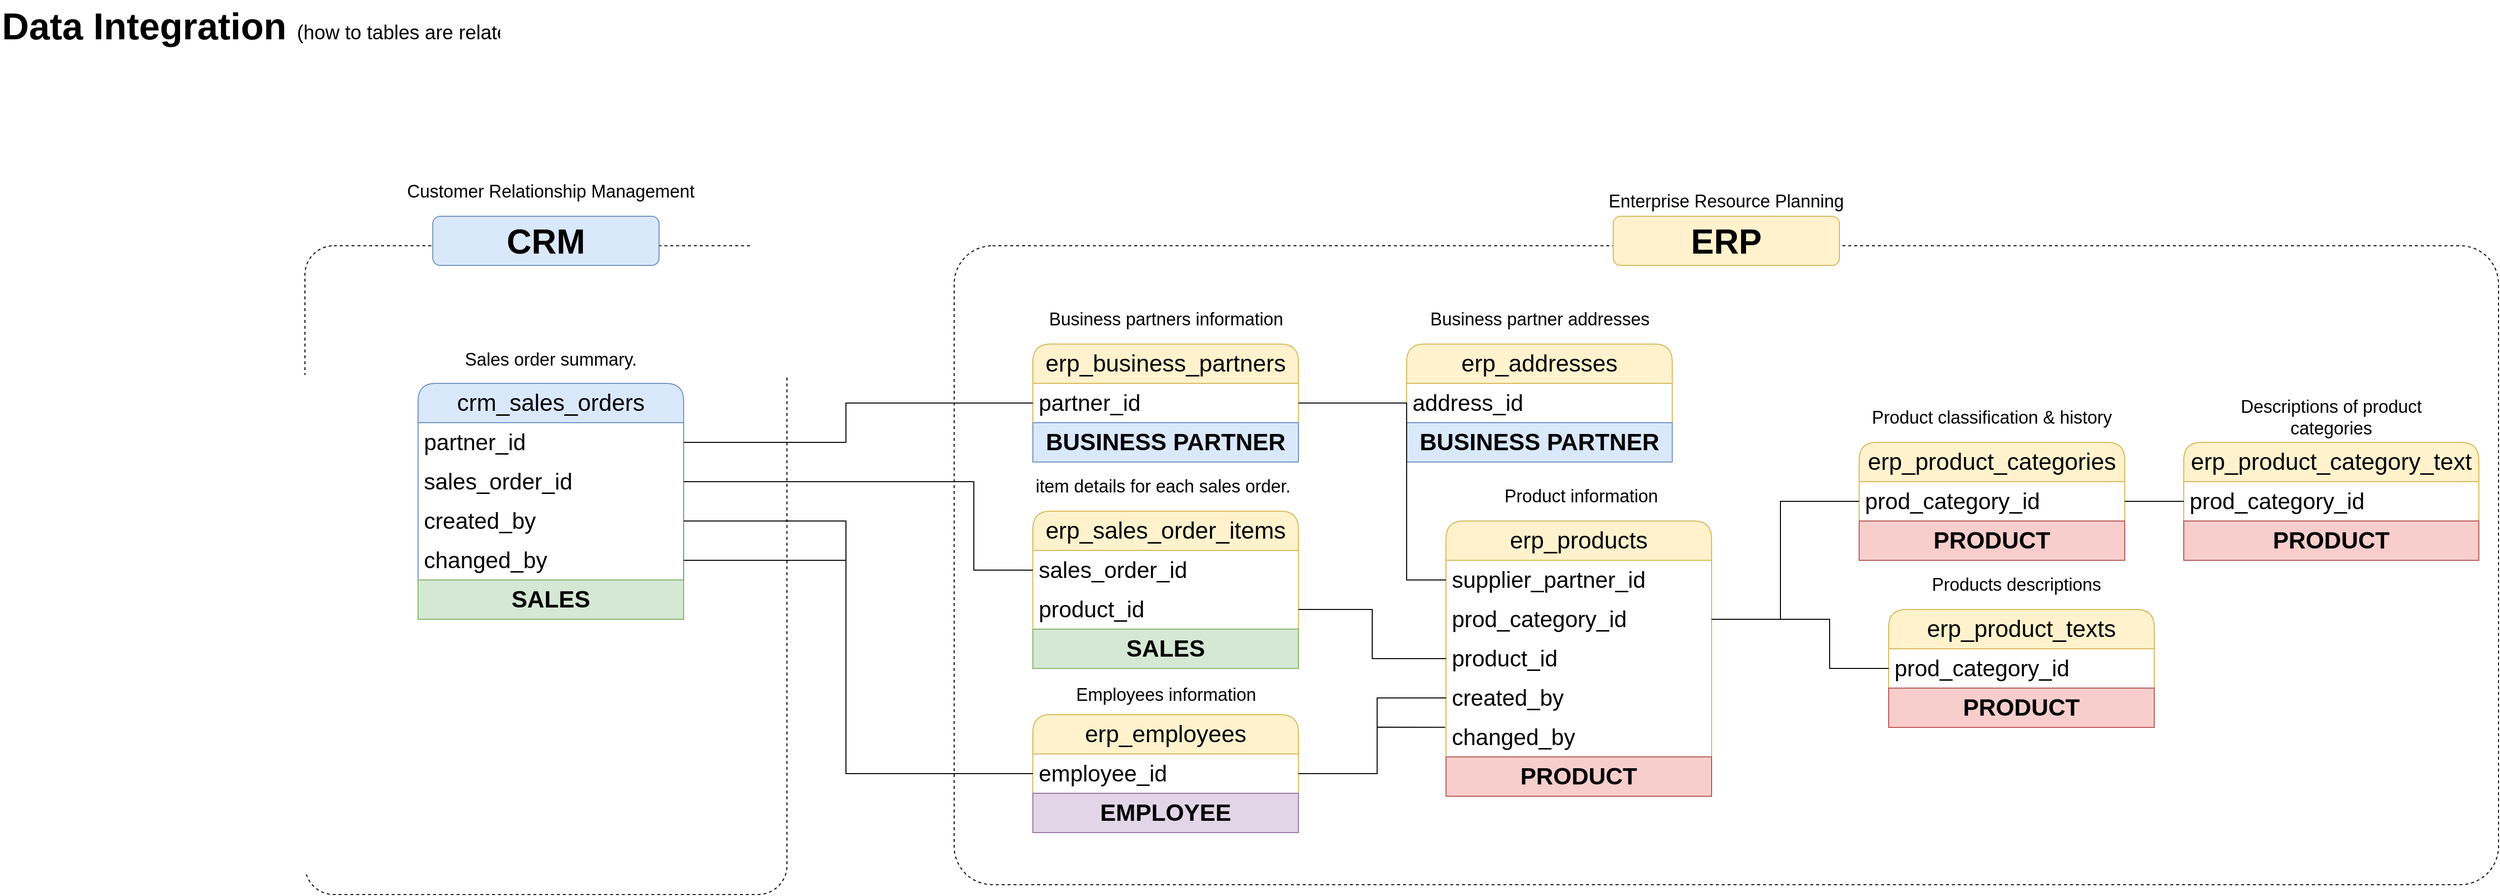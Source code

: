 <mxfile version="26.1.3">
  <diagram name="CRM &amp; ERP" id="hLIjLHAYCb3o381HsihC">
    <mxGraphModel grid="1" page="1" gridSize="10" guides="1" tooltips="1" connect="1" arrows="1" fold="1" pageScale="1" pageWidth="1920" pageHeight="1200" math="0" shadow="0">
      <root>
        <mxCell id="3UP7FawPSVQ9M-GqKKiO-0" />
        <mxCell id="3UP7FawPSVQ9M-GqKKiO-1" parent="3UP7FawPSVQ9M-GqKKiO-0" />
        <mxCell id="gd-LYYQTuDr1hK2L6fpe-44" value="" style="rounded=1;whiteSpace=wrap;html=1;arcSize=6;fillColor=none;dashed=1;" vertex="1" parent="3UP7FawPSVQ9M-GqKKiO-1">
          <mxGeometry x="340" y="-910" width="490" height="660" as="geometry" />
        </mxCell>
        <mxCell id="gd-LYYQTuDr1hK2L6fpe-46" value="" style="rounded=1;whiteSpace=wrap;html=1;arcSize=6;fillColor=none;dashed=1;" vertex="1" parent="3UP7FawPSVQ9M-GqKKiO-1">
          <mxGeometry x="1000" y="-910" width="1570" height="650" as="geometry" />
        </mxCell>
        <mxCell id="3UP7FawPSVQ9M-GqKKiO-40" value="&lt;font style=&quot;&quot;&gt;&lt;b&gt;Data Integration&amp;nbsp;&lt;/b&gt;&lt;font style=&quot;font-size: 20px;&quot;&gt;(how to tables are related)&lt;/font&gt;&lt;br style=&quot;font-size: 38px;&quot;&gt;&lt;/font&gt;" style="text;html=1;strokeColor=none;fillColor=none;align=left;verticalAlign=middle;whiteSpace=wrap;rounded=1;fontSize=38;fontFamily=Helvetica;" vertex="1" parent="3UP7FawPSVQ9M-GqKKiO-1">
          <mxGeometry x="30" y="-1160" width="770" height="54" as="geometry" />
        </mxCell>
        <mxCell id="gd-LYYQTuDr1hK2L6fpe-45" value="&lt;font style=&quot;font-size: 35px;&quot;&gt;&lt;b&gt;CRM&lt;/b&gt;&lt;/font&gt;" style="rounded=1;whiteSpace=wrap;html=1;fillColor=#dae8fc;strokeColor=#6c8ebf;" vertex="1" parent="3UP7FawPSVQ9M-GqKKiO-1">
          <mxGeometry x="470" y="-940" width="230" height="50" as="geometry" />
        </mxCell>
        <mxCell id="gd-LYYQTuDr1hK2L6fpe-47" value="&lt;font style=&quot;font-size: 35px;&quot;&gt;&lt;b&gt;ERP&lt;/b&gt;&lt;/font&gt;" style="rounded=1;whiteSpace=wrap;html=1;fillColor=#fff2cc;strokeColor=#d6b656;" vertex="1" parent="3UP7FawPSVQ9M-GqKKiO-1">
          <mxGeometry x="1670" y="-940" width="230" height="50" as="geometry" />
        </mxCell>
        <mxCell id="ewpIsNDN0GunfStNLF3E-1" value="&lt;font style=&quot;font-size: 18px;&quot;&gt;Customer Relationship Management&lt;/font&gt;" style="text;html=1;strokeColor=none;fillColor=none;align=center;verticalAlign=middle;whiteSpace=wrap;rounded=0;fontSize=18;" vertex="1" parent="3UP7FawPSVQ9M-GqKKiO-1">
          <mxGeometry x="410" y="-980" width="360" height="30" as="geometry" />
        </mxCell>
        <mxCell id="ewpIsNDN0GunfStNLF3E-2" value="&lt;font style=&quot;font-size: 18px;&quot;&gt;Enterprise Resource Planning&lt;/font&gt;" style="text;html=1;strokeColor=none;fillColor=none;align=center;verticalAlign=middle;whiteSpace=wrap;rounded=0;fontSize=18;" vertex="1" parent="3UP7FawPSVQ9M-GqKKiO-1">
          <mxGeometry x="1605" y="-970" width="360" height="30" as="geometry" />
        </mxCell>
        <mxCell id="auUgzY_PMX-vAND9uBgH-4" value="erp_business_partners" style="swimlane;fontStyle=0;childLayout=stackLayout;horizontal=1;startSize=40;horizontalStack=0;resizeParent=1;resizeParentMax=0;resizeLast=0;collapsible=1;marginBottom=0;whiteSpace=wrap;html=1;rounded=1;fillColor=#fff2cc;strokeColor=#d6b656;fontSize=24;" vertex="1" parent="3UP7FawPSVQ9M-GqKKiO-1">
          <mxGeometry x="1080" y="-810" width="270" height="120" as="geometry" />
        </mxCell>
        <mxCell id="auUgzY_PMX-vAND9uBgH-5" value="partner_id" style="text;strokeColor=none;fillColor=none;align=left;verticalAlign=middle;spacingLeft=4;spacingRight=4;overflow=hidden;points=[[0,0.5],[1,0.5]];portConstraint=eastwest;rotatable=0;whiteSpace=wrap;html=1;fontSize=23;" vertex="1" parent="auUgzY_PMX-vAND9uBgH-4">
          <mxGeometry y="40" width="270" height="40" as="geometry" />
        </mxCell>
        <mxCell id="7fCkenw9OyGMZ3_PtRmy-8" value="&lt;font style=&quot;font-size: 24px;&quot;&gt;&lt;b&gt;BUSINESS PARTNER&lt;/b&gt;&lt;/font&gt;" style="rounded=0;whiteSpace=wrap;html=1;fillColor=#dae8fc;strokeColor=#6c8ebf;" vertex="1" parent="auUgzY_PMX-vAND9uBgH-4">
          <mxGeometry y="80" width="270" height="40" as="geometry" />
        </mxCell>
        <mxCell id="auUgzY_PMX-vAND9uBgH-8" value="erp_products" style="swimlane;fontStyle=0;childLayout=stackLayout;horizontal=1;startSize=40;horizontalStack=0;resizeParent=1;resizeParentMax=0;resizeLast=0;collapsible=1;marginBottom=0;whiteSpace=wrap;html=1;rounded=1;fillColor=#fff2cc;strokeColor=#d6b656;fontSize=24;" vertex="1" parent="3UP7FawPSVQ9M-GqKKiO-1">
          <mxGeometry x="1500" y="-630" width="270" height="280" as="geometry" />
        </mxCell>
        <mxCell id="auUgzY_PMX-vAND9uBgH-12" value="supplier_partner_id" style="text;strokeColor=none;fillColor=none;align=left;verticalAlign=middle;spacingLeft=4;spacingRight=4;overflow=hidden;points=[[0,0.5],[1,0.5]];portConstraint=eastwest;rotatable=0;whiteSpace=wrap;html=1;fontSize=23;" vertex="1" parent="auUgzY_PMX-vAND9uBgH-8">
          <mxGeometry y="40" width="270" height="40" as="geometry" />
        </mxCell>
        <mxCell id="auUgzY_PMX-vAND9uBgH-9" value="prod_category_id" style="text;strokeColor=none;fillColor=none;align=left;verticalAlign=middle;spacingLeft=4;spacingRight=4;overflow=hidden;points=[[0,0.5],[1,0.5]];portConstraint=eastwest;rotatable=0;whiteSpace=wrap;html=1;fontSize=23;" vertex="1" parent="auUgzY_PMX-vAND9uBgH-8">
          <mxGeometry y="80" width="270" height="40" as="geometry" />
        </mxCell>
        <mxCell id="auUgzY_PMX-vAND9uBgH-10" value="product_id" style="text;strokeColor=none;fillColor=none;align=left;verticalAlign=middle;spacingLeft=4;spacingRight=4;overflow=hidden;points=[[0,0.5],[1,0.5]];portConstraint=eastwest;rotatable=0;whiteSpace=wrap;html=1;fontSize=23;" vertex="1" parent="auUgzY_PMX-vAND9uBgH-8">
          <mxGeometry y="120" width="270" height="40" as="geometry" />
        </mxCell>
        <mxCell id="sGkrU96Hlo-Jg_bifWnj-12" value="created_by" style="text;strokeColor=none;fillColor=none;align=left;verticalAlign=middle;spacingLeft=4;spacingRight=4;overflow=hidden;points=[[0,0.5],[1,0.5]];portConstraint=eastwest;rotatable=0;whiteSpace=wrap;html=1;fontSize=23;" vertex="1" parent="auUgzY_PMX-vAND9uBgH-8">
          <mxGeometry y="160" width="270" height="40" as="geometry" />
        </mxCell>
        <mxCell id="sGkrU96Hlo-Jg_bifWnj-11" value="changed_by" style="text;strokeColor=none;fillColor=none;align=left;verticalAlign=middle;spacingLeft=4;spacingRight=4;overflow=hidden;points=[[0,0.5],[1,0.5]];portConstraint=eastwest;rotatable=0;whiteSpace=wrap;html=1;fontSize=23;" vertex="1" parent="auUgzY_PMX-vAND9uBgH-8">
          <mxGeometry y="200" width="270" height="40" as="geometry" />
        </mxCell>
        <mxCell id="7fCkenw9OyGMZ3_PtRmy-1" value="&lt;font style=&quot;font-size: 24px;&quot;&gt;&lt;b&gt;PRODUCT&lt;/b&gt;&lt;/font&gt;" style="rounded=0;whiteSpace=wrap;html=1;fillColor=#f8cecc;strokeColor=#b85450;" vertex="1" parent="auUgzY_PMX-vAND9uBgH-8">
          <mxGeometry y="240" width="270" height="40" as="geometry" />
        </mxCell>
        <mxCell id="auUgzY_PMX-vAND9uBgH-14" value="erp_product_categories" style="swimlane;fontStyle=0;childLayout=stackLayout;horizontal=1;startSize=40;horizontalStack=0;resizeParent=1;resizeParentMax=0;resizeLast=0;collapsible=1;marginBottom=0;whiteSpace=wrap;html=1;rounded=1;fillColor=#fff2cc;strokeColor=#d6b656;fontSize=24;" vertex="1" parent="3UP7FawPSVQ9M-GqKKiO-1">
          <mxGeometry x="1920" y="-710" width="270" height="120" as="geometry" />
        </mxCell>
        <mxCell id="auUgzY_PMX-vAND9uBgH-15" value="prod_category_id" style="text;strokeColor=none;fillColor=none;align=left;verticalAlign=middle;spacingLeft=4;spacingRight=4;overflow=hidden;points=[[0,0.5],[1,0.5]];portConstraint=eastwest;rotatable=0;whiteSpace=wrap;html=1;fontSize=23;" vertex="1" parent="auUgzY_PMX-vAND9uBgH-14">
          <mxGeometry y="40" width="270" height="40" as="geometry" />
        </mxCell>
        <mxCell id="7fCkenw9OyGMZ3_PtRmy-3" value="&lt;font style=&quot;font-size: 24px;&quot;&gt;&lt;b&gt;PRODUCT&lt;/b&gt;&lt;/font&gt;" style="rounded=0;whiteSpace=wrap;html=1;fillColor=#f8cecc;strokeColor=#b85450;" vertex="1" parent="auUgzY_PMX-vAND9uBgH-14">
          <mxGeometry y="80" width="270" height="40" as="geometry" />
        </mxCell>
        <mxCell id="auUgzY_PMX-vAND9uBgH-19" value="erp_product_texts" style="swimlane;fontStyle=0;childLayout=stackLayout;horizontal=1;startSize=40;horizontalStack=0;resizeParent=1;resizeParentMax=0;resizeLast=0;collapsible=1;marginBottom=0;whiteSpace=wrap;html=1;rounded=1;fillColor=#fff2cc;strokeColor=#d6b656;fontSize=24;" vertex="1" parent="3UP7FawPSVQ9M-GqKKiO-1">
          <mxGeometry x="1950" y="-540" width="270" height="120" as="geometry" />
        </mxCell>
        <mxCell id="auUgzY_PMX-vAND9uBgH-20" value="prod_category_id" style="text;strokeColor=none;fillColor=none;align=left;verticalAlign=middle;spacingLeft=4;spacingRight=4;overflow=hidden;points=[[0,0.5],[1,0.5]];portConstraint=eastwest;rotatable=0;whiteSpace=wrap;html=1;fontSize=23;" vertex="1" parent="auUgzY_PMX-vAND9uBgH-19">
          <mxGeometry y="40" width="270" height="40" as="geometry" />
        </mxCell>
        <mxCell id="7fCkenw9OyGMZ3_PtRmy-2" value="&lt;font style=&quot;font-size: 24px;&quot;&gt;&lt;b&gt;PRODUCT&lt;/b&gt;&lt;/font&gt;" style="rounded=0;whiteSpace=wrap;html=1;fillColor=#f8cecc;strokeColor=#b85450;" vertex="1" parent="auUgzY_PMX-vAND9uBgH-19">
          <mxGeometry y="80" width="270" height="40" as="geometry" />
        </mxCell>
        <mxCell id="auUgzY_PMX-vAND9uBgH-22" value="crm_sales_orders" style="swimlane;fontStyle=0;childLayout=stackLayout;horizontal=1;startSize=40;horizontalStack=0;resizeParent=1;resizeParentMax=0;resizeLast=0;collapsible=1;marginBottom=0;whiteSpace=wrap;html=1;rounded=1;fillColor=#dae8fc;strokeColor=#6c8ebf;fontSize=24;" vertex="1" parent="3UP7FawPSVQ9M-GqKKiO-1">
          <mxGeometry x="455" y="-770" width="270" height="240" as="geometry" />
        </mxCell>
        <mxCell id="auUgzY_PMX-vAND9uBgH-23" value="partner_id" style="text;strokeColor=none;fillColor=none;align=left;verticalAlign=middle;spacingLeft=4;spacingRight=4;overflow=hidden;points=[[0,0.5],[1,0.5]];portConstraint=eastwest;rotatable=0;whiteSpace=wrap;html=1;fontSize=23;" vertex="1" parent="auUgzY_PMX-vAND9uBgH-22">
          <mxGeometry y="40" width="270" height="40" as="geometry" />
        </mxCell>
        <mxCell id="auUgzY_PMX-vAND9uBgH-25" value="sales_order_id" style="text;strokeColor=none;fillColor=none;align=left;verticalAlign=middle;spacingLeft=4;spacingRight=4;overflow=hidden;points=[[0,0.5],[1,0.5]];portConstraint=eastwest;rotatable=0;whiteSpace=wrap;html=1;fontSize=23;" vertex="1" parent="auUgzY_PMX-vAND9uBgH-22">
          <mxGeometry y="80" width="270" height="40" as="geometry" />
        </mxCell>
        <mxCell id="sGkrU96Hlo-Jg_bifWnj-9" value="created_by" style="text;strokeColor=none;fillColor=none;align=left;verticalAlign=middle;spacingLeft=4;spacingRight=4;overflow=hidden;points=[[0,0.5],[1,0.5]];portConstraint=eastwest;rotatable=0;whiteSpace=wrap;html=1;fontSize=23;" vertex="1" parent="auUgzY_PMX-vAND9uBgH-22">
          <mxGeometry y="120" width="270" height="40" as="geometry" />
        </mxCell>
        <mxCell id="sGkrU96Hlo-Jg_bifWnj-8" value="changed_by" style="text;strokeColor=none;fillColor=none;align=left;verticalAlign=middle;spacingLeft=4;spacingRight=4;overflow=hidden;points=[[0,0.5],[1,0.5]];portConstraint=eastwest;rotatable=0;whiteSpace=wrap;html=1;fontSize=23;" vertex="1" parent="auUgzY_PMX-vAND9uBgH-22">
          <mxGeometry y="160" width="270" height="40" as="geometry" />
        </mxCell>
        <mxCell id="7fCkenw9OyGMZ3_PtRmy-5" value="&lt;font style=&quot;font-size: 24px;&quot;&gt;&lt;b&gt;SALES&lt;/b&gt;&lt;/font&gt;" style="rounded=0;whiteSpace=wrap;html=1;fillColor=#d5e8d4;strokeColor=#82b366;" vertex="1" parent="auUgzY_PMX-vAND9uBgH-22">
          <mxGeometry y="200" width="270" height="40" as="geometry" />
        </mxCell>
        <mxCell id="auUgzY_PMX-vAND9uBgH-26" value="erp_sales_order_items" style="swimlane;fontStyle=0;childLayout=stackLayout;horizontal=1;startSize=40;horizontalStack=0;resizeParent=1;resizeParentMax=0;resizeLast=0;collapsible=1;marginBottom=0;whiteSpace=wrap;html=1;rounded=1;fillColor=#fff2cc;strokeColor=#d6b656;fontSize=24;" vertex="1" parent="3UP7FawPSVQ9M-GqKKiO-1">
          <mxGeometry x="1080" y="-640" width="270" height="160" as="geometry" />
        </mxCell>
        <mxCell id="auUgzY_PMX-vAND9uBgH-27" value="sales_order_id" style="text;strokeColor=none;fillColor=none;align=left;verticalAlign=middle;spacingLeft=4;spacingRight=4;overflow=hidden;points=[[0,0.5],[1,0.5]];portConstraint=eastwest;rotatable=0;whiteSpace=wrap;html=1;fontSize=23;" vertex="1" parent="auUgzY_PMX-vAND9uBgH-26">
          <mxGeometry y="40" width="270" height="40" as="geometry" />
        </mxCell>
        <mxCell id="auUgzY_PMX-vAND9uBgH-28" value="product_id" style="text;strokeColor=none;fillColor=none;align=left;verticalAlign=middle;spacingLeft=4;spacingRight=4;overflow=hidden;points=[[0,0.5],[1,0.5]];portConstraint=eastwest;rotatable=0;whiteSpace=wrap;html=1;fontSize=23;" vertex="1" parent="auUgzY_PMX-vAND9uBgH-26">
          <mxGeometry y="80" width="270" height="40" as="geometry" />
        </mxCell>
        <mxCell id="7fCkenw9OyGMZ3_PtRmy-6" value="&lt;font style=&quot;font-size: 24px;&quot;&gt;&lt;b&gt;SALES&lt;/b&gt;&lt;/font&gt;" style="rounded=0;whiteSpace=wrap;html=1;fillColor=#d5e8d4;strokeColor=#82b366;" vertex="1" parent="auUgzY_PMX-vAND9uBgH-26">
          <mxGeometry y="120" width="270" height="40" as="geometry" />
        </mxCell>
        <mxCell id="auUgzY_PMX-vAND9uBgH-30" value="erp_employees" style="swimlane;fontStyle=0;childLayout=stackLayout;horizontal=1;startSize=40;horizontalStack=0;resizeParent=1;resizeParentMax=0;resizeLast=0;collapsible=1;marginBottom=0;whiteSpace=wrap;html=1;rounded=1;fillColor=#fff2cc;strokeColor=#d6b656;fontSize=24;" vertex="1" parent="3UP7FawPSVQ9M-GqKKiO-1">
          <mxGeometry x="1080" y="-433" width="270" height="120" as="geometry" />
        </mxCell>
        <mxCell id="auUgzY_PMX-vAND9uBgH-31" value="employee_id" style="text;strokeColor=none;fillColor=none;align=left;verticalAlign=middle;spacingLeft=4;spacingRight=4;overflow=hidden;points=[[0,0.5],[1,0.5]];portConstraint=eastwest;rotatable=0;whiteSpace=wrap;html=1;fontSize=23;" vertex="1" parent="auUgzY_PMX-vAND9uBgH-30">
          <mxGeometry y="40" width="270" height="40" as="geometry" />
        </mxCell>
        <mxCell id="7fCkenw9OyGMZ3_PtRmy-7" value="&lt;font style=&quot;font-size: 24px;&quot;&gt;&lt;b&gt;EMPLOYEE&lt;/b&gt;&lt;/font&gt;" style="rounded=0;whiteSpace=wrap;html=1;fillColor=#e1d5e7;strokeColor=#9673a6;" vertex="1" parent="auUgzY_PMX-vAND9uBgH-30">
          <mxGeometry y="80" width="270" height="40" as="geometry" />
        </mxCell>
        <mxCell id="auUgzY_PMX-vAND9uBgH-34" value="erp_addresses" style="swimlane;fontStyle=0;childLayout=stackLayout;horizontal=1;startSize=40;horizontalStack=0;resizeParent=1;resizeParentMax=0;resizeLast=0;collapsible=1;marginBottom=0;whiteSpace=wrap;html=1;rounded=1;fillColor=#fff2cc;strokeColor=#d6b656;fontSize=24;swimlaneFillColor=none;" vertex="1" parent="3UP7FawPSVQ9M-GqKKiO-1">
          <mxGeometry x="1460" y="-810" width="270" height="120" as="geometry" />
        </mxCell>
        <mxCell id="auUgzY_PMX-vAND9uBgH-35" value="address_id" style="text;align=left;verticalAlign=middle;spacingLeft=4;spacingRight=4;overflow=hidden;points=[[0,0.5],[1,0.5]];portConstraint=eastwest;rotatable=0;whiteSpace=wrap;html=1;fontSize=23;swimlaneFillColor=default;fillColor=none;fontFamily=Helvetica;fontColor=default;" vertex="1" parent="auUgzY_PMX-vAND9uBgH-34">
          <mxGeometry y="40" width="270" height="40" as="geometry" />
        </mxCell>
        <mxCell id="7fCkenw9OyGMZ3_PtRmy-9" value="&lt;font style=&quot;font-size: 24px;&quot;&gt;&lt;b&gt;BUSINESS PARTNER&lt;/b&gt;&lt;/font&gt;" style="rounded=0;whiteSpace=wrap;html=1;fillColor=#dae8fc;strokeColor=#6c8ebf;" vertex="1" parent="auUgzY_PMX-vAND9uBgH-34">
          <mxGeometry y="80" width="270" height="40" as="geometry" />
        </mxCell>
        <mxCell id="auUgzY_PMX-vAND9uBgH-37" value="erp_product_category_text" style="swimlane;fontStyle=0;childLayout=stackLayout;horizontal=1;startSize=40;horizontalStack=0;resizeParent=1;resizeParentMax=0;resizeLast=0;collapsible=1;marginBottom=0;whiteSpace=wrap;html=1;rounded=1;fillColor=#fff2cc;strokeColor=#d6b656;fontSize=24;" vertex="1" parent="3UP7FawPSVQ9M-GqKKiO-1">
          <mxGeometry x="2250" y="-710" width="300" height="120" as="geometry" />
        </mxCell>
        <mxCell id="auUgzY_PMX-vAND9uBgH-38" value="prod_category_id" style="text;strokeColor=none;fillColor=none;align=left;verticalAlign=middle;spacingLeft=4;spacingRight=4;overflow=hidden;points=[[0,0.5],[1,0.5]];portConstraint=eastwest;rotatable=0;whiteSpace=wrap;html=1;fontSize=23;" vertex="1" parent="auUgzY_PMX-vAND9uBgH-37">
          <mxGeometry y="40" width="300" height="40" as="geometry" />
        </mxCell>
        <mxCell id="7fCkenw9OyGMZ3_PtRmy-4" value="&lt;font style=&quot;font-size: 24px;&quot;&gt;&lt;b&gt;PRODUCT&lt;/b&gt;&lt;/font&gt;" style="rounded=0;whiteSpace=wrap;html=1;fillColor=#f8cecc;strokeColor=#b85450;" vertex="1" parent="auUgzY_PMX-vAND9uBgH-37">
          <mxGeometry y="80" width="300" height="40" as="geometry" />
        </mxCell>
        <mxCell id="auUgzY_PMX-vAND9uBgH-40" value="&lt;font style=&quot;font-size: 18px;&quot;&gt;Business partners information&lt;/font&gt;" style="text;html=1;strokeColor=none;fillColor=none;align=center;verticalAlign=middle;whiteSpace=wrap;rounded=0;fontSize=18;" vertex="1" parent="3UP7FawPSVQ9M-GqKKiO-1">
          <mxGeometry x="1082.5" y="-850" width="265" height="30" as="geometry" />
        </mxCell>
        <mxCell id="auUgzY_PMX-vAND9uBgH-41" value="&lt;font style=&quot;font-size: 18px;&quot;&gt;Product information&lt;/font&gt;" style="text;html=1;strokeColor=none;fillColor=none;align=center;verticalAlign=middle;whiteSpace=wrap;rounded=0;fontSize=18;" vertex="1" parent="3UP7FawPSVQ9M-GqKKiO-1">
          <mxGeometry x="1505" y="-670" width="265" height="30" as="geometry" />
        </mxCell>
        <mxCell id="auUgzY_PMX-vAND9uBgH-42" value="&lt;font style=&quot;font-size: 18px;&quot;&gt;Product classification &amp;amp; history&lt;/font&gt;" style="text;html=1;strokeColor=none;fillColor=none;align=center;verticalAlign=middle;whiteSpace=wrap;rounded=0;fontSize=18;" vertex="1" parent="3UP7FawPSVQ9M-GqKKiO-1">
          <mxGeometry x="1925" y="-750" width="260" height="30" as="geometry" />
        </mxCell>
        <mxCell id="auUgzY_PMX-vAND9uBgH-44" value="&lt;font style=&quot;font-size: 18px;&quot;&gt;Descriptions of product categories&lt;/font&gt;" style="text;html=1;strokeColor=none;fillColor=none;align=center;verticalAlign=middle;whiteSpace=wrap;rounded=0;fontSize=18;" vertex="1" parent="3UP7FawPSVQ9M-GqKKiO-1">
          <mxGeometry x="2270" y="-750" width="260" height="30" as="geometry" />
        </mxCell>
        <mxCell id="auUgzY_PMX-vAND9uBgH-45" value="&lt;font style=&quot;font-size: 18px;&quot;&gt;Sales order summary.&lt;/font&gt;" style="text;html=1;strokeColor=none;fillColor=none;align=center;verticalAlign=middle;whiteSpace=wrap;rounded=0;fontSize=18;" vertex="1" parent="3UP7FawPSVQ9M-GqKKiO-1">
          <mxGeometry x="460" y="-809" width="260" height="30" as="geometry" />
        </mxCell>
        <mxCell id="sGkrU96Hlo-Jg_bifWnj-1" style="edgeStyle=orthogonalEdgeStyle;rounded=0;orthogonalLoop=1;jettySize=auto;html=1;entryX=1;entryY=0.5;entryDx=0;entryDy=0;endArrow=none;endFill=0;exitX=0;exitY=0.5;exitDx=0;exitDy=0;" edge="1" parent="3UP7FawPSVQ9M-GqKKiO-1" source="auUgzY_PMX-vAND9uBgH-5" target="auUgzY_PMX-vAND9uBgH-23">
          <mxGeometry relative="1" as="geometry">
            <mxPoint x="1230" y="-880" as="sourcePoint" />
            <mxPoint x="855" y="-330" as="targetPoint" />
            <Array as="points">
              <mxPoint x="890" y="-750" />
              <mxPoint x="890" y="-710" />
            </Array>
          </mxGeometry>
        </mxCell>
        <mxCell id="sGkrU96Hlo-Jg_bifWnj-2" style="edgeStyle=orthogonalEdgeStyle;rounded=0;orthogonalLoop=1;jettySize=auto;html=1;endArrow=none;endFill=0;exitX=0;exitY=0.5;exitDx=0;exitDy=0;entryX=1;entryY=0.5;entryDx=0;entryDy=0;" edge="1" parent="3UP7FawPSVQ9M-GqKKiO-1" source="auUgzY_PMX-vAND9uBgH-27" target="auUgzY_PMX-vAND9uBgH-25">
          <mxGeometry relative="1" as="geometry">
            <mxPoint x="1330" y="-605" as="sourcePoint" />
            <mxPoint x="750" y="-565" as="targetPoint" />
            <Array as="points">
              <mxPoint x="1020" y="-580" />
              <mxPoint x="1020" y="-670" />
            </Array>
          </mxGeometry>
        </mxCell>
        <mxCell id="sGkrU96Hlo-Jg_bifWnj-3" style="edgeStyle=orthogonalEdgeStyle;rounded=0;orthogonalLoop=1;jettySize=auto;html=1;entryX=1;entryY=0.5;entryDx=0;entryDy=0;endArrow=none;endFill=0;exitX=0;exitY=0.5;exitDx=0;exitDy=0;" edge="1" parent="3UP7FawPSVQ9M-GqKKiO-1" source="auUgzY_PMX-vAND9uBgH-12" target="auUgzY_PMX-vAND9uBgH-5">
          <mxGeometry relative="1" as="geometry">
            <mxPoint x="1590" y="-430" as="sourcePoint" />
            <mxPoint x="1010" y="-390" as="targetPoint" />
            <Array as="points">
              <mxPoint x="1460" y="-570" />
              <mxPoint x="1460" y="-750" />
            </Array>
          </mxGeometry>
        </mxCell>
        <mxCell id="sGkrU96Hlo-Jg_bifWnj-4" style="edgeStyle=orthogonalEdgeStyle;rounded=0;orthogonalLoop=1;jettySize=auto;html=1;entryX=1;entryY=0.5;entryDx=0;entryDy=0;endArrow=none;endFill=0;exitX=0;exitY=0.5;exitDx=0;exitDy=0;" edge="1" parent="3UP7FawPSVQ9M-GqKKiO-1" source="auUgzY_PMX-vAND9uBgH-10" target="auUgzY_PMX-vAND9uBgH-28">
          <mxGeometry relative="1" as="geometry">
            <mxPoint x="1710" y="-570" as="sourcePoint" />
            <mxPoint x="1585" y="-740" as="targetPoint" />
          </mxGeometry>
        </mxCell>
        <mxCell id="sGkrU96Hlo-Jg_bifWnj-5" style="edgeStyle=orthogonalEdgeStyle;rounded=0;orthogonalLoop=1;jettySize=auto;html=1;entryX=1;entryY=0.5;entryDx=0;entryDy=0;endArrow=none;endFill=0;exitX=0;exitY=0.5;exitDx=0;exitDy=0;" edge="1" parent="3UP7FawPSVQ9M-GqKKiO-1" source="auUgzY_PMX-vAND9uBgH-15" target="auUgzY_PMX-vAND9uBgH-9">
          <mxGeometry relative="1" as="geometry">
            <mxPoint x="1580" y="-560" as="sourcePoint" />
            <mxPoint x="1455" y="-730" as="targetPoint" />
            <Array as="points">
              <mxPoint x="1840" y="-650" />
              <mxPoint x="1840" y="-530" />
            </Array>
          </mxGeometry>
        </mxCell>
        <mxCell id="sGkrU96Hlo-Jg_bifWnj-6" style="edgeStyle=orthogonalEdgeStyle;rounded=0;orthogonalLoop=1;jettySize=auto;html=1;entryX=1;entryY=0.5;entryDx=0;entryDy=0;endArrow=none;endFill=0;exitX=0;exitY=0.5;exitDx=0;exitDy=0;" edge="1" parent="3UP7FawPSVQ9M-GqKKiO-1" source="auUgzY_PMX-vAND9uBgH-20" target="auUgzY_PMX-vAND9uBgH-9">
          <mxGeometry relative="1" as="geometry">
            <mxPoint x="1930" y="-640" as="sourcePoint" />
            <mxPoint x="1850" y="-640" as="targetPoint" />
            <Array as="points">
              <mxPoint x="1890" y="-480" />
              <mxPoint x="1890" y="-530" />
            </Array>
          </mxGeometry>
        </mxCell>
        <mxCell id="sGkrU96Hlo-Jg_bifWnj-7" style="edgeStyle=orthogonalEdgeStyle;rounded=0;orthogonalLoop=1;jettySize=auto;html=1;entryX=1;entryY=0.5;entryDx=0;entryDy=0;endArrow=none;endFill=0;exitX=0;exitY=0.5;exitDx=0;exitDy=0;" edge="1" parent="3UP7FawPSVQ9M-GqKKiO-1" source="auUgzY_PMX-vAND9uBgH-31" target="sGkrU96Hlo-Jg_bifWnj-9">
          <mxGeometry relative="1" as="geometry">
            <mxPoint x="1320" y="-530" as="sourcePoint" />
            <mxPoint x="740" y="-490" as="targetPoint" />
            <Array as="points">
              <mxPoint x="890" y="-373" />
              <mxPoint x="890" y="-630" />
            </Array>
          </mxGeometry>
        </mxCell>
        <mxCell id="sGkrU96Hlo-Jg_bifWnj-10" style="edgeStyle=orthogonalEdgeStyle;rounded=0;orthogonalLoop=1;jettySize=auto;html=1;entryX=1;entryY=0.5;entryDx=0;entryDy=0;endArrow=none;endFill=0;exitX=0;exitY=0.5;exitDx=0;exitDy=0;" edge="1" parent="3UP7FawPSVQ9M-GqKKiO-1" source="auUgzY_PMX-vAND9uBgH-31" target="sGkrU96Hlo-Jg_bifWnj-8">
          <mxGeometry relative="1" as="geometry">
            <mxPoint x="1250" y="-530" as="sourcePoint" />
            <mxPoint x="735" y="-620" as="targetPoint" />
            <Array as="points">
              <mxPoint x="890" y="-373" />
              <mxPoint x="890" y="-590" />
            </Array>
          </mxGeometry>
        </mxCell>
        <mxCell id="sGkrU96Hlo-Jg_bifWnj-13" style="edgeStyle=orthogonalEdgeStyle;rounded=0;orthogonalLoop=1;jettySize=auto;html=1;entryX=0;entryY=0.5;entryDx=0;entryDy=0;endArrow=none;endFill=0;exitX=1;exitY=0.5;exitDx=0;exitDy=0;" edge="1" parent="3UP7FawPSVQ9M-GqKKiO-1" source="auUgzY_PMX-vAND9uBgH-31" target="sGkrU96Hlo-Jg_bifWnj-12">
          <mxGeometry relative="1" as="geometry">
            <mxPoint x="1315" y="-410" as="sourcePoint" />
            <mxPoint x="735" y="-580" as="targetPoint" />
            <Array as="points">
              <mxPoint x="1430" y="-373" />
              <mxPoint x="1430" y="-450" />
            </Array>
          </mxGeometry>
        </mxCell>
        <mxCell id="sGkrU96Hlo-Jg_bifWnj-14" style="edgeStyle=orthogonalEdgeStyle;rounded=0;orthogonalLoop=1;jettySize=auto;html=1;endArrow=none;endFill=0;exitX=1;exitY=0.5;exitDx=0;exitDy=0;entryX=-0.003;entryY=0.246;entryDx=0;entryDy=0;entryPerimeter=0;" edge="1" parent="3UP7FawPSVQ9M-GqKKiO-1" source="auUgzY_PMX-vAND9uBgH-31" target="sGkrU96Hlo-Jg_bifWnj-11">
          <mxGeometry relative="1" as="geometry">
            <mxPoint x="1530" y="-310" as="sourcePoint" />
            <mxPoint x="1900" y="-300" as="targetPoint" />
            <Array as="points">
              <mxPoint x="1430" y="-373" />
              <mxPoint x="1430" y="-420" />
            </Array>
          </mxGeometry>
        </mxCell>
        <mxCell id="sGkrU96Hlo-Jg_bifWnj-16" style="edgeStyle=orthogonalEdgeStyle;rounded=0;orthogonalLoop=1;jettySize=auto;html=1;entryX=1;entryY=0.5;entryDx=0;entryDy=0;endArrow=none;endFill=0;exitX=0;exitY=0.5;exitDx=0;exitDy=0;" edge="1" parent="3UP7FawPSVQ9M-GqKKiO-1" source="auUgzY_PMX-vAND9uBgH-38" target="auUgzY_PMX-vAND9uBgH-15">
          <mxGeometry relative="1" as="geometry">
            <mxPoint x="1930" y="-640" as="sourcePoint" />
            <mxPoint x="1850" y="-640" as="targetPoint" />
            <Array as="points">
              <mxPoint x="2230" y="-650" />
              <mxPoint x="2230" y="-650" />
            </Array>
          </mxGeometry>
        </mxCell>
        <mxCell id="sGkrU96Hlo-Jg_bifWnj-19" style="edgeStyle=orthogonalEdgeStyle;rounded=0;orthogonalLoop=1;jettySize=auto;html=1;entryX=1;entryY=0.5;entryDx=0;entryDy=0;endArrow=none;endFill=0;exitX=0;exitY=0.5;exitDx=0;exitDy=0;" edge="1" parent="3UP7FawPSVQ9M-GqKKiO-1" source="auUgzY_PMX-vAND9uBgH-35" target="auUgzY_PMX-vAND9uBgH-5">
          <mxGeometry relative="1" as="geometry">
            <mxPoint x="1890" y="-750" as="sourcePoint" />
            <mxPoint x="1420" y="-850" as="targetPoint" />
            <Array as="points" />
          </mxGeometry>
        </mxCell>
        <mxCell id="sGkrU96Hlo-Jg_bifWnj-20" value="&lt;font style=&quot;font-size: 18px;&quot;&gt;Products descriptions&lt;/font&gt;" style="text;html=1;strokeColor=none;fillColor=none;align=center;verticalAlign=middle;whiteSpace=wrap;rounded=0;fontSize=18;" vertex="1" parent="3UP7FawPSVQ9M-GqKKiO-1">
          <mxGeometry x="1950" y="-580" width="260" height="30" as="geometry" />
        </mxCell>
        <mxCell id="sGkrU96Hlo-Jg_bifWnj-21" value="&lt;font style=&quot;font-size: 18px;&quot;&gt;item details for each sales order.&lt;/font&gt;" style="text;html=1;strokeColor=none;fillColor=none;align=center;verticalAlign=middle;whiteSpace=wrap;rounded=0;fontSize=18;" vertex="1" parent="3UP7FawPSVQ9M-GqKKiO-1">
          <mxGeometry x="1080" y="-680" width="265" height="30" as="geometry" />
        </mxCell>
        <mxCell id="sGkrU96Hlo-Jg_bifWnj-22" value="&lt;font style=&quot;font-size: 18px;&quot;&gt;Employees information&lt;/font&gt;" style="text;html=1;strokeColor=none;fillColor=none;align=center;verticalAlign=middle;whiteSpace=wrap;rounded=0;fontSize=18;" vertex="1" parent="3UP7FawPSVQ9M-GqKKiO-1">
          <mxGeometry x="1082.5" y="-468" width="265" height="30" as="geometry" />
        </mxCell>
        <mxCell id="sGkrU96Hlo-Jg_bifWnj-23" value="&lt;font style=&quot;font-size: 18px;&quot;&gt;Business partner addresses&lt;/font&gt;" style="text;html=1;strokeColor=none;fillColor=none;align=center;verticalAlign=middle;whiteSpace=wrap;rounded=0;fontSize=18;" vertex="1" parent="3UP7FawPSVQ9M-GqKKiO-1">
          <mxGeometry x="1462.5" y="-850" width="265" height="30" as="geometry" />
        </mxCell>
      </root>
    </mxGraphModel>
  </diagram>
</mxfile>
